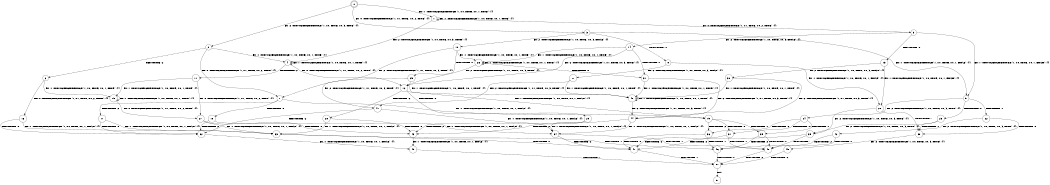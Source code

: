 digraph BCG {
size = "7, 10.5";
center = TRUE;
node [shape = circle];
0 [peripheries = 2];
0 -> 1 [label = "EX !1 !ATOMIC_EXCH_BRANCH (1, +0, TRUE, +0, 1, TRUE) !{}"];
0 -> 2 [label = "EX !2 !ATOMIC_EXCH_BRANCH (1, +0, TRUE, +0, 3, TRUE) !{}"];
0 -> 3 [label = "EX !0 !ATOMIC_EXCH_BRANCH (1, +1, TRUE, +0, 2, TRUE) !{}"];
1 -> 4 [label = "EX !2 !ATOMIC_EXCH_BRANCH (1, +0, TRUE, +0, 3, TRUE) !{}"];
1 -> 5 [label = "EX !0 !ATOMIC_EXCH_BRANCH (1, +1, TRUE, +0, 2, TRUE) !{}"];
1 -> 1 [label = "EX !1 !ATOMIC_EXCH_BRANCH (1, +0, TRUE, +0, 1, TRUE) !{}"];
2 -> 6 [label = "TERMINATE !2"];
2 -> 4 [label = "EX !1 !ATOMIC_EXCH_BRANCH (1, +0, TRUE, +0, 1, TRUE) !{}"];
2 -> 7 [label = "EX !0 !ATOMIC_EXCH_BRANCH (1, +1, TRUE, +0, 2, TRUE) !{}"];
3 -> 8 [label = "TERMINATE !0"];
3 -> 9 [label = "EX !1 !ATOMIC_EXCH_BRANCH (1, +0, TRUE, +0, 1, FALSE) !{}"];
3 -> 10 [label = "EX !2 !ATOMIC_EXCH_BRANCH (1, +0, TRUE, +0, 3, FALSE) !{}"];
4 -> 11 [label = "TERMINATE !2"];
4 -> 12 [label = "EX !0 !ATOMIC_EXCH_BRANCH (1, +1, TRUE, +0, 2, TRUE) !{}"];
4 -> 4 [label = "EX !1 !ATOMIC_EXCH_BRANCH (1, +0, TRUE, +0, 1, TRUE) !{}"];
5 -> 13 [label = "TERMINATE !0"];
5 -> 14 [label = "EX !2 !ATOMIC_EXCH_BRANCH (1, +0, TRUE, +0, 3, FALSE) !{}"];
5 -> 9 [label = "EX !1 !ATOMIC_EXCH_BRANCH (1, +0, TRUE, +0, 1, FALSE) !{}"];
6 -> 15 [label = "EX !1 !ATOMIC_EXCH_BRANCH (1, +0, TRUE, +0, 1, TRUE) !{}"];
6 -> 16 [label = "EX !0 !ATOMIC_EXCH_BRANCH (1, +1, TRUE, +0, 2, TRUE) !{}"];
7 -> 17 [label = "TERMINATE !2"];
7 -> 18 [label = "TERMINATE !0"];
7 -> 19 [label = "EX !1 !ATOMIC_EXCH_BRANCH (1, +0, TRUE, +0, 1, FALSE) !{}"];
8 -> 20 [label = "EX !1 !ATOMIC_EXCH_BRANCH (1, +0, TRUE, +0, 1, FALSE) !{}"];
8 -> 21 [label = "EX !2 !ATOMIC_EXCH_BRANCH (1, +0, TRUE, +0, 3, FALSE) !{}"];
9 -> 22 [label = "TERMINATE !1"];
9 -> 23 [label = "TERMINATE !0"];
9 -> 24 [label = "EX !2 !ATOMIC_EXCH_BRANCH (1, +0, TRUE, +0, 3, TRUE) !{}"];
10 -> 25 [label = "TERMINATE !0"];
10 -> 26 [label = "EX !1 !ATOMIC_EXCH_BRANCH (1, +0, TRUE, +0, 1, TRUE) !{}"];
10 -> 7 [label = "EX !2 !ATOMIC_EXCH_BRANCH (1, +1, TRUE, +0, 3, TRUE) !{}"];
11 -> 15 [label = "EX !1 !ATOMIC_EXCH_BRANCH (1, +0, TRUE, +0, 1, TRUE) !{}"];
11 -> 27 [label = "EX !0 !ATOMIC_EXCH_BRANCH (1, +1, TRUE, +0, 2, TRUE) !{}"];
12 -> 28 [label = "TERMINATE !2"];
12 -> 29 [label = "TERMINATE !0"];
12 -> 19 [label = "EX !1 !ATOMIC_EXCH_BRANCH (1, +0, TRUE, +0, 1, FALSE) !{}"];
13 -> 20 [label = "EX !1 !ATOMIC_EXCH_BRANCH (1, +0, TRUE, +0, 1, FALSE) !{}"];
13 -> 30 [label = "EX !2 !ATOMIC_EXCH_BRANCH (1, +0, TRUE, +0, 3, FALSE) !{}"];
14 -> 31 [label = "TERMINATE !0"];
14 -> 12 [label = "EX !2 !ATOMIC_EXCH_BRANCH (1, +1, TRUE, +0, 3, TRUE) !{}"];
14 -> 26 [label = "EX !1 !ATOMIC_EXCH_BRANCH (1, +0, TRUE, +0, 1, TRUE) !{}"];
15 -> 27 [label = "EX !0 !ATOMIC_EXCH_BRANCH (1, +1, TRUE, +0, 2, TRUE) !{}"];
15 -> 15 [label = "EX !1 !ATOMIC_EXCH_BRANCH (1, +0, TRUE, +0, 1, TRUE) !{}"];
16 -> 32 [label = "TERMINATE !0"];
16 -> 33 [label = "EX !1 !ATOMIC_EXCH_BRANCH (1, +0, TRUE, +0, 1, FALSE) !{}"];
17 -> 32 [label = "TERMINATE !0"];
17 -> 33 [label = "EX !1 !ATOMIC_EXCH_BRANCH (1, +0, TRUE, +0, 1, FALSE) !{}"];
18 -> 32 [label = "TERMINATE !2"];
18 -> 34 [label = "EX !1 !ATOMIC_EXCH_BRANCH (1, +0, TRUE, +0, 1, FALSE) !{}"];
19 -> 35 [label = "TERMINATE !1"];
19 -> 36 [label = "TERMINATE !2"];
19 -> 37 [label = "TERMINATE !0"];
20 -> 38 [label = "TERMINATE !1"];
20 -> 39 [label = "EX !2 !ATOMIC_EXCH_BRANCH (1, +0, TRUE, +0, 3, TRUE) !{}"];
21 -> 40 [label = "EX !1 !ATOMIC_EXCH_BRANCH (1, +0, TRUE, +0, 1, TRUE) !{}"];
21 -> 41 [label = "EX !2 !ATOMIC_EXCH_BRANCH (1, +1, TRUE, +0, 3, TRUE) !{}"];
22 -> 38 [label = "TERMINATE !0"];
22 -> 42 [label = "EX !2 !ATOMIC_EXCH_BRANCH (1, +0, TRUE, +0, 3, TRUE) !{}"];
23 -> 38 [label = "TERMINATE !1"];
23 -> 39 [label = "EX !2 !ATOMIC_EXCH_BRANCH (1, +0, TRUE, +0, 3, TRUE) !{}"];
24 -> 35 [label = "TERMINATE !1"];
24 -> 36 [label = "TERMINATE !2"];
24 -> 37 [label = "TERMINATE !0"];
25 -> 41 [label = "EX !2 !ATOMIC_EXCH_BRANCH (1, +1, TRUE, +0, 3, TRUE) !{}"];
25 -> 40 [label = "EX !1 !ATOMIC_EXCH_BRANCH (1, +0, TRUE, +0, 1, TRUE) !{}"];
26 -> 31 [label = "TERMINATE !0"];
26 -> 12 [label = "EX !2 !ATOMIC_EXCH_BRANCH (1, +1, TRUE, +0, 3, TRUE) !{}"];
26 -> 26 [label = "EX !1 !ATOMIC_EXCH_BRANCH (1, +0, TRUE, +0, 1, TRUE) !{}"];
27 -> 43 [label = "TERMINATE !0"];
27 -> 33 [label = "EX !1 !ATOMIC_EXCH_BRANCH (1, +0, TRUE, +0, 1, FALSE) !{}"];
28 -> 33 [label = "EX !1 !ATOMIC_EXCH_BRANCH (1, +0, TRUE, +0, 1, FALSE) !{}"];
28 -> 43 [label = "TERMINATE !0"];
29 -> 34 [label = "EX !1 !ATOMIC_EXCH_BRANCH (1, +0, TRUE, +0, 1, FALSE) !{}"];
29 -> 43 [label = "TERMINATE !2"];
30 -> 44 [label = "EX !2 !ATOMIC_EXCH_BRANCH (1, +1, TRUE, +0, 3, TRUE) !{}"];
30 -> 40 [label = "EX !1 !ATOMIC_EXCH_BRANCH (1, +0, TRUE, +0, 1, TRUE) !{}"];
31 -> 44 [label = "EX !2 !ATOMIC_EXCH_BRANCH (1, +1, TRUE, +0, 3, TRUE) !{}"];
31 -> 40 [label = "EX !1 !ATOMIC_EXCH_BRANCH (1, +0, TRUE, +0, 1, TRUE) !{}"];
32 -> 45 [label = "EX !1 !ATOMIC_EXCH_BRANCH (1, +0, TRUE, +0, 1, FALSE) !{}"];
33 -> 46 [label = "TERMINATE !1"];
33 -> 47 [label = "TERMINATE !0"];
34 -> 48 [label = "TERMINATE !1"];
34 -> 47 [label = "TERMINATE !2"];
35 -> 46 [label = "TERMINATE !2"];
35 -> 48 [label = "TERMINATE !0"];
36 -> 46 [label = "TERMINATE !1"];
36 -> 47 [label = "TERMINATE !0"];
37 -> 48 [label = "TERMINATE !1"];
37 -> 47 [label = "TERMINATE !2"];
38 -> 49 [label = "EX !2 !ATOMIC_EXCH_BRANCH (1, +0, TRUE, +0, 3, TRUE) !{}"];
39 -> 48 [label = "TERMINATE !1"];
39 -> 47 [label = "TERMINATE !2"];
40 -> 44 [label = "EX !2 !ATOMIC_EXCH_BRANCH (1, +1, TRUE, +0, 3, TRUE) !{}"];
40 -> 40 [label = "EX !1 !ATOMIC_EXCH_BRANCH (1, +0, TRUE, +0, 1, TRUE) !{}"];
41 -> 32 [label = "TERMINATE !2"];
41 -> 34 [label = "EX !1 !ATOMIC_EXCH_BRANCH (1, +0, TRUE, +0, 1, FALSE) !{}"];
42 -> 46 [label = "TERMINATE !2"];
42 -> 48 [label = "TERMINATE !0"];
43 -> 45 [label = "EX !1 !ATOMIC_EXCH_BRANCH (1, +0, TRUE, +0, 1, FALSE) !{}"];
44 -> 43 [label = "TERMINATE !2"];
44 -> 34 [label = "EX !1 !ATOMIC_EXCH_BRANCH (1, +0, TRUE, +0, 1, FALSE) !{}"];
45 -> 50 [label = "TERMINATE !1"];
46 -> 50 [label = "TERMINATE !0"];
47 -> 50 [label = "TERMINATE !1"];
48 -> 50 [label = "TERMINATE !2"];
49 -> 50 [label = "TERMINATE !2"];
50 -> 51 [label = "exit"];
}

